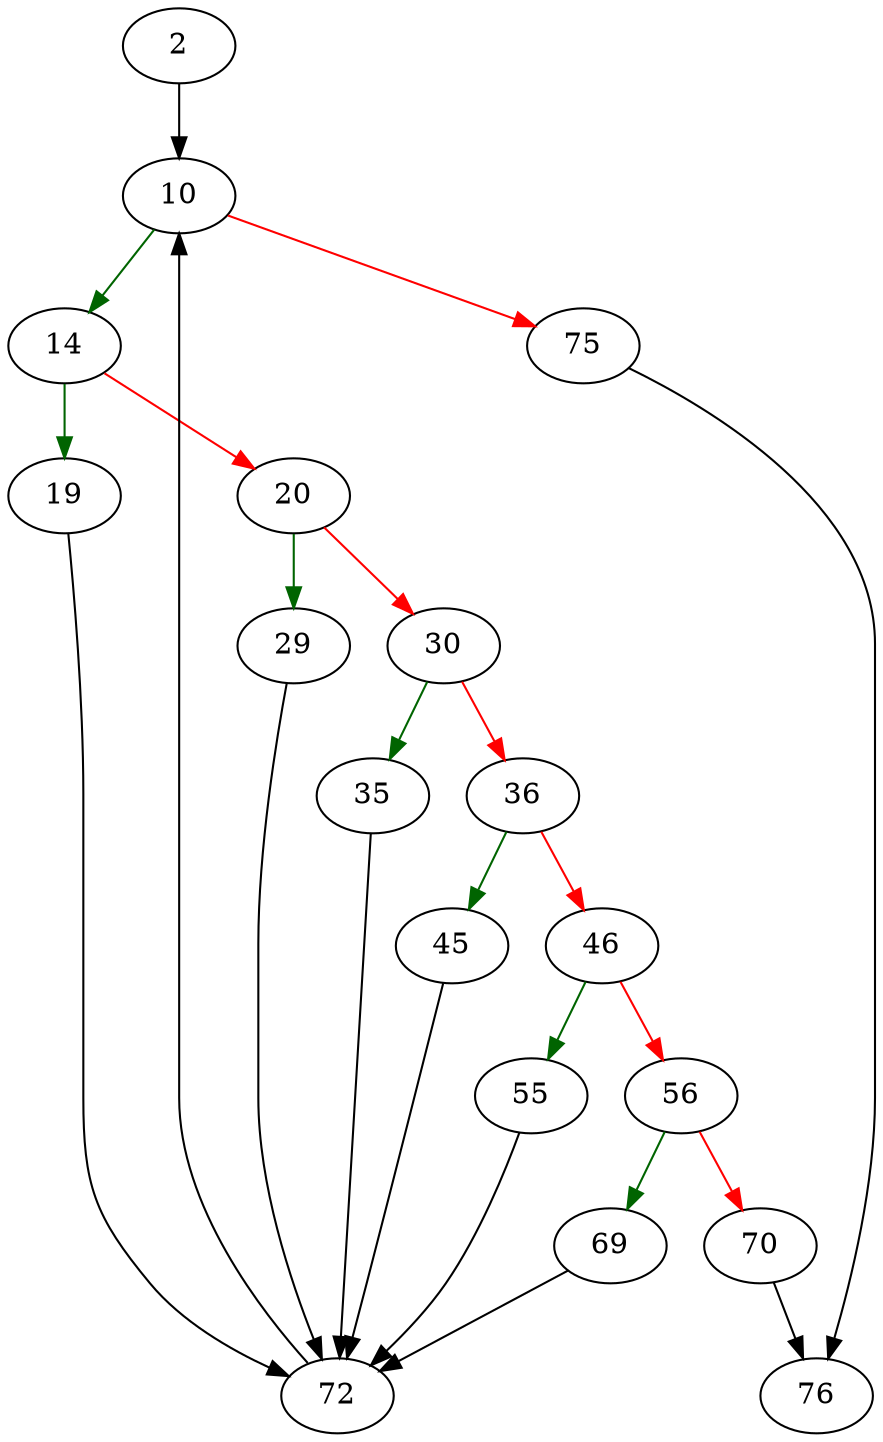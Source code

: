 strict digraph "isSelfJoinView" {
	// Node definitions.
	2 [entry=true];
	10;
	14;
	75;
	19;
	20;
	72;
	29;
	30;
	35;
	36;
	45;
	46;
	55;
	56;
	69;
	70;
	76;

	// Edge definitions.
	2 -> 10;
	10 -> 14 [
		color=darkgreen
		cond=true
	];
	10 -> 75 [
		color=red
		cond=false
	];
	14 -> 19 [
		color=darkgreen
		cond=true
	];
	14 -> 20 [
		color=red
		cond=false
	];
	75 -> 76;
	19 -> 72;
	20 -> 29 [
		color=darkgreen
		cond=true
	];
	20 -> 30 [
		color=red
		cond=false
	];
	72 -> 10;
	29 -> 72;
	30 -> 35 [
		color=darkgreen
		cond=true
	];
	30 -> 36 [
		color=red
		cond=false
	];
	35 -> 72;
	36 -> 45 [
		color=darkgreen
		cond=true
	];
	36 -> 46 [
		color=red
		cond=false
	];
	45 -> 72;
	46 -> 55 [
		color=darkgreen
		cond=true
	];
	46 -> 56 [
		color=red
		cond=false
	];
	55 -> 72;
	56 -> 69 [
		color=darkgreen
		cond=true
	];
	56 -> 70 [
		color=red
		cond=false
	];
	69 -> 72;
	70 -> 76;
}